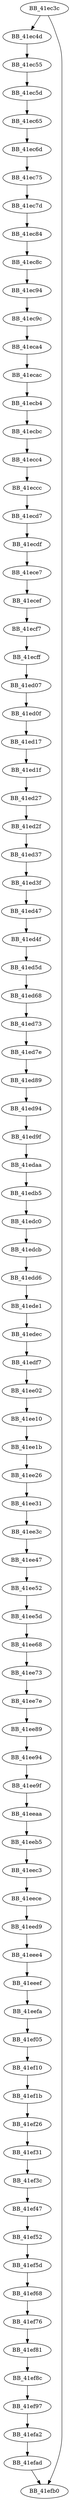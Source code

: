 DiGraph ___free_lc_time{
BB_41ec3c->BB_41ec4d
BB_41ec3c->BB_41efb0
BB_41ec4d->BB_41ec55
BB_41ec55->BB_41ec5d
BB_41ec5d->BB_41ec65
BB_41ec65->BB_41ec6d
BB_41ec6d->BB_41ec75
BB_41ec75->BB_41ec7d
BB_41ec7d->BB_41ec84
BB_41ec84->BB_41ec8c
BB_41ec8c->BB_41ec94
BB_41ec94->BB_41ec9c
BB_41ec9c->BB_41eca4
BB_41eca4->BB_41ecac
BB_41ecac->BB_41ecb4
BB_41ecb4->BB_41ecbc
BB_41ecbc->BB_41ecc4
BB_41ecc4->BB_41eccc
BB_41eccc->BB_41ecd7
BB_41ecd7->BB_41ecdf
BB_41ecdf->BB_41ece7
BB_41ece7->BB_41ecef
BB_41ecef->BB_41ecf7
BB_41ecf7->BB_41ecff
BB_41ecff->BB_41ed07
BB_41ed07->BB_41ed0f
BB_41ed0f->BB_41ed17
BB_41ed17->BB_41ed1f
BB_41ed1f->BB_41ed27
BB_41ed27->BB_41ed2f
BB_41ed2f->BB_41ed37
BB_41ed37->BB_41ed3f
BB_41ed3f->BB_41ed47
BB_41ed47->BB_41ed4f
BB_41ed4f->BB_41ed5d
BB_41ed5d->BB_41ed68
BB_41ed68->BB_41ed73
BB_41ed73->BB_41ed7e
BB_41ed7e->BB_41ed89
BB_41ed89->BB_41ed94
BB_41ed94->BB_41ed9f
BB_41ed9f->BB_41edaa
BB_41edaa->BB_41edb5
BB_41edb5->BB_41edc0
BB_41edc0->BB_41edcb
BB_41edcb->BB_41edd6
BB_41edd6->BB_41ede1
BB_41ede1->BB_41edec
BB_41edec->BB_41edf7
BB_41edf7->BB_41ee02
BB_41ee02->BB_41ee10
BB_41ee10->BB_41ee1b
BB_41ee1b->BB_41ee26
BB_41ee26->BB_41ee31
BB_41ee31->BB_41ee3c
BB_41ee3c->BB_41ee47
BB_41ee47->BB_41ee52
BB_41ee52->BB_41ee5d
BB_41ee5d->BB_41ee68
BB_41ee68->BB_41ee73
BB_41ee73->BB_41ee7e
BB_41ee7e->BB_41ee89
BB_41ee89->BB_41ee94
BB_41ee94->BB_41ee9f
BB_41ee9f->BB_41eeaa
BB_41eeaa->BB_41eeb5
BB_41eeb5->BB_41eec3
BB_41eec3->BB_41eece
BB_41eece->BB_41eed9
BB_41eed9->BB_41eee4
BB_41eee4->BB_41eeef
BB_41eeef->BB_41eefa
BB_41eefa->BB_41ef05
BB_41ef05->BB_41ef10
BB_41ef10->BB_41ef1b
BB_41ef1b->BB_41ef26
BB_41ef26->BB_41ef31
BB_41ef31->BB_41ef3c
BB_41ef3c->BB_41ef47
BB_41ef47->BB_41ef52
BB_41ef52->BB_41ef5d
BB_41ef5d->BB_41ef68
BB_41ef68->BB_41ef76
BB_41ef76->BB_41ef81
BB_41ef81->BB_41ef8c
BB_41ef8c->BB_41ef97
BB_41ef97->BB_41efa2
BB_41efa2->BB_41efad
BB_41efad->BB_41efb0
}
